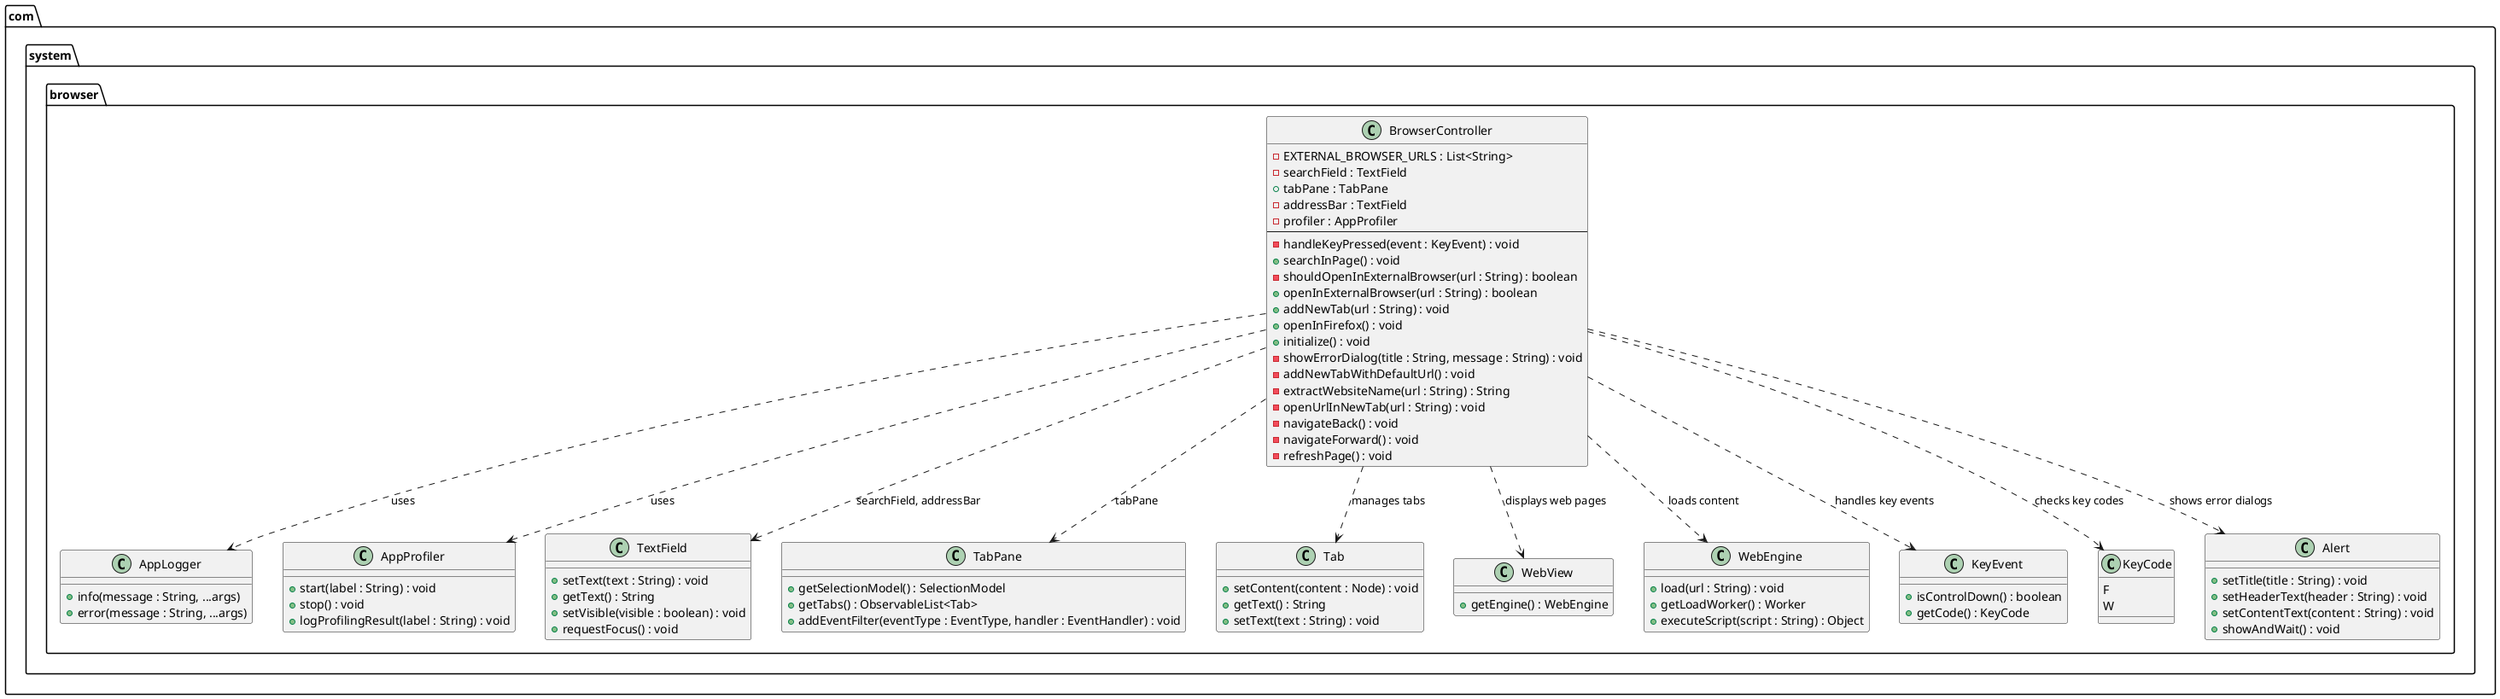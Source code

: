@startuml
'https://plantuml.com/sequence-diagram

' Define the package for context
package "com.system.browser" {

    ' Define the BrowserController class
    class BrowserController {
        -EXTERNAL_BROWSER_URLS : List<String>
        -searchField : TextField
        +tabPane : TabPane
        -addressBar : TextField
        -profiler : AppProfiler
        --
        -handleKeyPressed(event : KeyEvent) : void
        +searchInPage() : void
        -shouldOpenInExternalBrowser(url : String) : boolean
        +openInExternalBrowser(url : String) : boolean
        +addNewTab(url : String) : void
        +openInFirefox() : void
        +initialize() : void
        -showErrorDialog(title : String, message : String) : void
        -addNewTabWithDefaultUrl() : void
        -extractWebsiteName(url : String) : String
        -openUrlInNewTab(url : String) : void
        -navigateBack() : void
        -navigateForward() : void
        -refreshPage() : void
    }

    ' Imported utility classes and key dependencies
    class AppLogger {
        +info(message : String, ...args)
        +error(message : String, ...args)
    }
    class AppProfiler {
        +start(label : String) : void
        +stop() : void
        +logProfilingResult(label : String) : void
    }

    ' Define key JavaFX classes and their methods
    class TextField {
        +setText(text : String) : void
        +getText() : String
        +setVisible(visible : boolean) : void
        +requestFocus() : void
    }

    class TabPane {
        +getSelectionModel() : SelectionModel
        +getTabs() : ObservableList<Tab>
        +addEventFilter(eventType : EventType, handler : EventHandler) : void
    }

    class Tab {
        +setContent(content : Node) : void
        +getText() : String
        +setText(text : String) : void
    }

    class WebView {
        +getEngine() : WebEngine
    }

    class WebEngine {
        +load(url : String) : void
        +getLoadWorker() : Worker
        +executeScript(script : String) : Object
    }

    ' JavaFX input classes and dependencies
    class KeyEvent {
        +isControlDown() : boolean
        +getCode() : KeyCode
    }

    class KeyCode {
        F
        W
    }

    class Alert {
        +setTitle(title : String) : void
        +setHeaderText(header : String) : void
        +setContentText(content : String) : void
        +showAndWait() : void
    }

    ' Relationships between classes
    BrowserController ..> AppLogger : uses
    BrowserController ..> AppProfiler : uses
    BrowserController ..> TextField : "searchField, addressBar"
    BrowserController ..> TabPane : "tabPane"
    BrowserController ..> Tab : "manages tabs"
    BrowserController ..> WebView : "displays web pages"
    BrowserController ..> WebEngine : "loads content"
    BrowserController ..> KeyEvent : "handles key events"
    BrowserController ..> KeyCode : "checks key codes"
    BrowserController ..> Alert : "shows error dialogs"

}

@enduml
